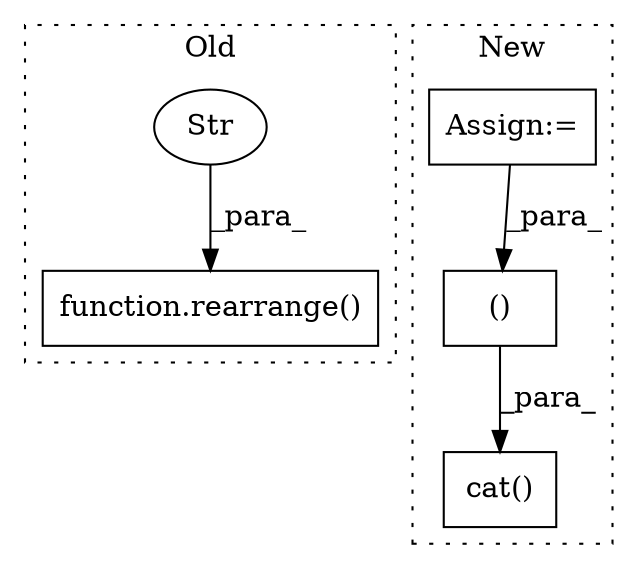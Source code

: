digraph G {
subgraph cluster0 {
1 [label="function.rearrange()" a="75" s="4935,4973" l="10,1" shape="box"];
4 [label="Str" a="66" s="4951" l="22" shape="ellipse"];
label = "Old";
style="dotted";
}
subgraph cluster1 {
2 [label="cat()" a="75" s="5560,5585" l="10,11" shape="box"];
3 [label="()" a="54" s="5575" l="9" shape="box"];
5 [label="Assign:=" a="68" s="5386" l="3" shape="box"];
label = "New";
style="dotted";
}
3 -> 2 [label="_para_"];
4 -> 1 [label="_para_"];
5 -> 3 [label="_para_"];
}